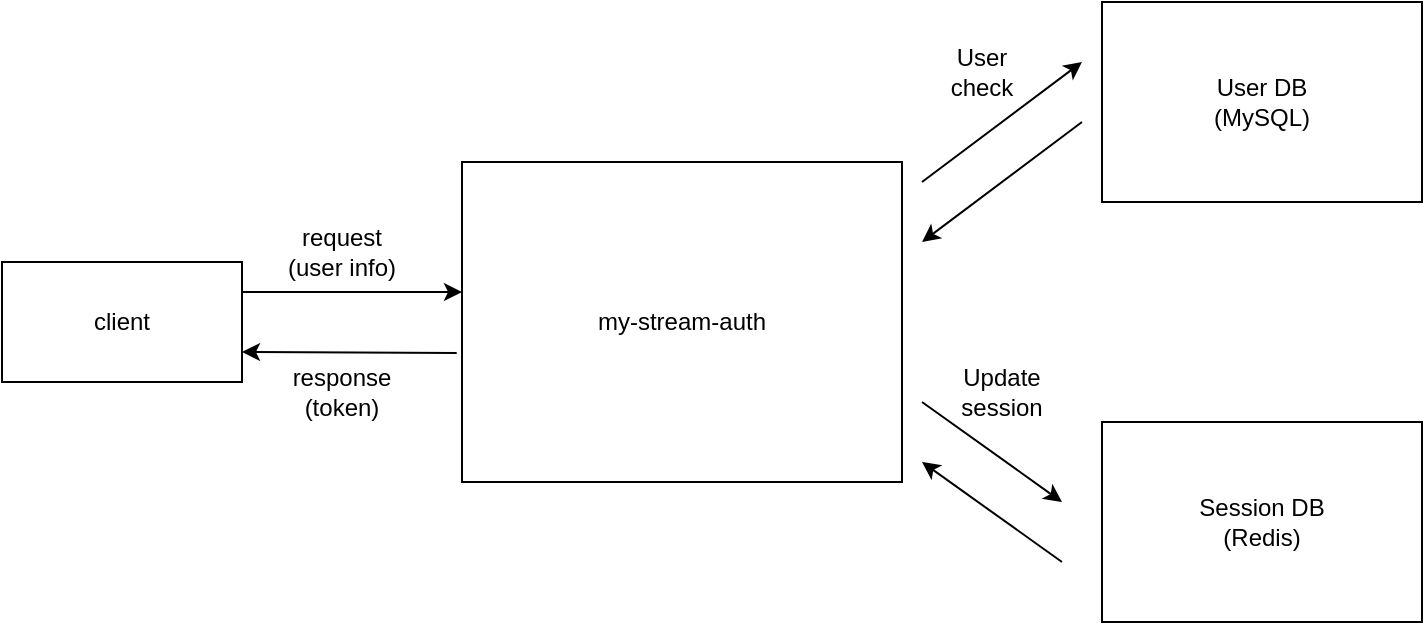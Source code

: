 <mxfile>
    <diagram id="J0ecRujLyQ_djhChe3x7" name="Page-2">
        <mxGraphModel dx="988" dy="716" grid="1" gridSize="10" guides="1" tooltips="1" connect="1" arrows="1" fold="1" page="1" pageScale="1" pageWidth="827" pageHeight="1169" math="0" shadow="0">
            <root>
                <mxCell id="Tqyp7PeVv5jrl1ye49-U-0"/>
                <mxCell id="Tqyp7PeVv5jrl1ye49-U-1" parent="Tqyp7PeVv5jrl1ye49-U-0"/>
                <mxCell id="Tqyp7PeVv5jrl1ye49-U-2" value="client" style="rounded=0;whiteSpace=wrap;html=1;" vertex="1" parent="Tqyp7PeVv5jrl1ye49-U-1">
                    <mxGeometry x="40" y="340" width="120" height="60" as="geometry"/>
                </mxCell>
                <mxCell id="Tqyp7PeVv5jrl1ye49-U-3" value="my-stream-auth" style="rounded=0;whiteSpace=wrap;html=1;" vertex="1" parent="Tqyp7PeVv5jrl1ye49-U-1">
                    <mxGeometry x="270" y="290" width="220" height="160" as="geometry"/>
                </mxCell>
                <mxCell id="Tqyp7PeVv5jrl1ye49-U-4" value="User DB&lt;br&gt;(MySQL)" style="rounded=0;whiteSpace=wrap;html=1;" vertex="1" parent="Tqyp7PeVv5jrl1ye49-U-1">
                    <mxGeometry x="590" y="210" width="160" height="100" as="geometry"/>
                </mxCell>
                <mxCell id="Tqyp7PeVv5jrl1ye49-U-5" value="Session DB&lt;br&gt;(Redis)" style="rounded=0;whiteSpace=wrap;html=1;" vertex="1" parent="Tqyp7PeVv5jrl1ye49-U-1">
                    <mxGeometry x="590" y="420" width="160" height="100" as="geometry"/>
                </mxCell>
                <mxCell id="Tqyp7PeVv5jrl1ye49-U-7" value="" style="endArrow=classic;html=1;exitX=1;exitY=0.25;exitDx=0;exitDy=0;" edge="1" parent="Tqyp7PeVv5jrl1ye49-U-1" source="Tqyp7PeVv5jrl1ye49-U-2">
                    <mxGeometry width="50" height="50" relative="1" as="geometry">
                        <mxPoint x="390" y="450" as="sourcePoint"/>
                        <mxPoint x="270" y="355" as="targetPoint"/>
                    </mxGeometry>
                </mxCell>
                <mxCell id="Tqyp7PeVv5jrl1ye49-U-9" value="" style="endArrow=classic;html=1;exitX=-0.012;exitY=0.597;exitDx=0;exitDy=0;entryX=1;entryY=0.75;entryDx=0;entryDy=0;exitPerimeter=0;" edge="1" parent="Tqyp7PeVv5jrl1ye49-U-1" source="Tqyp7PeVv5jrl1ye49-U-3" target="Tqyp7PeVv5jrl1ye49-U-2">
                    <mxGeometry width="50" height="50" relative="1" as="geometry">
                        <mxPoint x="170" y="410" as="sourcePoint"/>
                        <mxPoint x="280" y="410" as="targetPoint"/>
                    </mxGeometry>
                </mxCell>
                <mxCell id="Tqyp7PeVv5jrl1ye49-U-11" value="request&lt;br&gt;(user info)" style="text;html=1;strokeColor=none;fillColor=none;align=center;verticalAlign=middle;whiteSpace=wrap;rounded=0;" vertex="1" parent="Tqyp7PeVv5jrl1ye49-U-1">
                    <mxGeometry x="180" y="320" width="60" height="30" as="geometry"/>
                </mxCell>
                <mxCell id="Tqyp7PeVv5jrl1ye49-U-12" value="response&lt;br&gt;(token)" style="text;html=1;strokeColor=none;fillColor=none;align=center;verticalAlign=middle;whiteSpace=wrap;rounded=0;" vertex="1" parent="Tqyp7PeVv5jrl1ye49-U-1">
                    <mxGeometry x="180" y="390" width="60" height="30" as="geometry"/>
                </mxCell>
                <mxCell id="Tqyp7PeVv5jrl1ye49-U-13" value="" style="endArrow=classic;html=1;" edge="1" parent="Tqyp7PeVv5jrl1ye49-U-1">
                    <mxGeometry width="50" height="50" relative="1" as="geometry">
                        <mxPoint x="500" y="300" as="sourcePoint"/>
                        <mxPoint x="580" y="240" as="targetPoint"/>
                    </mxGeometry>
                </mxCell>
                <mxCell id="Tqyp7PeVv5jrl1ye49-U-14" value="User check" style="text;html=1;strokeColor=none;fillColor=none;align=center;verticalAlign=middle;whiteSpace=wrap;rounded=0;" vertex="1" parent="Tqyp7PeVv5jrl1ye49-U-1">
                    <mxGeometry x="500" y="230" width="60" height="30" as="geometry"/>
                </mxCell>
                <mxCell id="Tqyp7PeVv5jrl1ye49-U-15" value="" style="endArrow=classic;html=1;" edge="1" parent="Tqyp7PeVv5jrl1ye49-U-1">
                    <mxGeometry width="50" height="50" relative="1" as="geometry">
                        <mxPoint x="580" y="270" as="sourcePoint"/>
                        <mxPoint x="500" y="330" as="targetPoint"/>
                    </mxGeometry>
                </mxCell>
                <mxCell id="Tqyp7PeVv5jrl1ye49-U-16" value="" style="endArrow=classic;html=1;" edge="1" parent="Tqyp7PeVv5jrl1ye49-U-1">
                    <mxGeometry width="50" height="50" relative="1" as="geometry">
                        <mxPoint x="570" y="490" as="sourcePoint"/>
                        <mxPoint x="500" y="440" as="targetPoint"/>
                    </mxGeometry>
                </mxCell>
                <mxCell id="Tqyp7PeVv5jrl1ye49-U-17" value="" style="endArrow=classic;html=1;" edge="1" parent="Tqyp7PeVv5jrl1ye49-U-1">
                    <mxGeometry width="50" height="50" relative="1" as="geometry">
                        <mxPoint x="500" y="410" as="sourcePoint"/>
                        <mxPoint x="570" y="460" as="targetPoint"/>
                    </mxGeometry>
                </mxCell>
                <mxCell id="Tqyp7PeVv5jrl1ye49-U-18" value="Update&lt;br&gt;session" style="text;html=1;strokeColor=none;fillColor=none;align=center;verticalAlign=middle;whiteSpace=wrap;rounded=0;" vertex="1" parent="Tqyp7PeVv5jrl1ye49-U-1">
                    <mxGeometry x="510" y="390" width="60" height="30" as="geometry"/>
                </mxCell>
            </root>
        </mxGraphModel>
    </diagram>
    <diagram id="07Gc1QsYJXJHNMZGSDI1" name="Login">
        <mxGraphModel dx="1186" dy="859" grid="1" gridSize="10" guides="1" tooltips="1" connect="1" arrows="1" fold="1" page="1" pageScale="1" pageWidth="827" pageHeight="1169" math="0" shadow="0">
            <root>
                <mxCell id="0"/>
                <mxCell id="1" parent="0"/>
                <mxCell id="2" value="client" style="rounded=0;whiteSpace=wrap;html=1;" parent="1" vertex="1">
                    <mxGeometry x="30" y="230" width="120" height="60" as="geometry"/>
                </mxCell>
                <mxCell id="7" value="" style="rounded=0;whiteSpace=wrap;html=1;" parent="1" vertex="1">
                    <mxGeometry x="210" y="80" width="470" height="390" as="geometry"/>
                </mxCell>
                <mxCell id="8" value="" style="rounded=0;whiteSpace=wrap;html=1;" parent="1" vertex="1">
                    <mxGeometry x="260" y="230" width="120" height="60" as="geometry"/>
                </mxCell>
                <mxCell id="9" value="User DB" style="rounded=0;whiteSpace=wrap;html=1;" parent="1" vertex="1">
                    <mxGeometry x="510" y="160" width="120" height="60" as="geometry"/>
                </mxCell>
                <mxCell id="10" value="Session DB" style="rounded=0;whiteSpace=wrap;html=1;" parent="1" vertex="1">
                    <mxGeometry x="510" y="320" width="120" height="60" as="geometry"/>
                </mxCell>
            </root>
        </mxGraphModel>
    </diagram>
</mxfile>